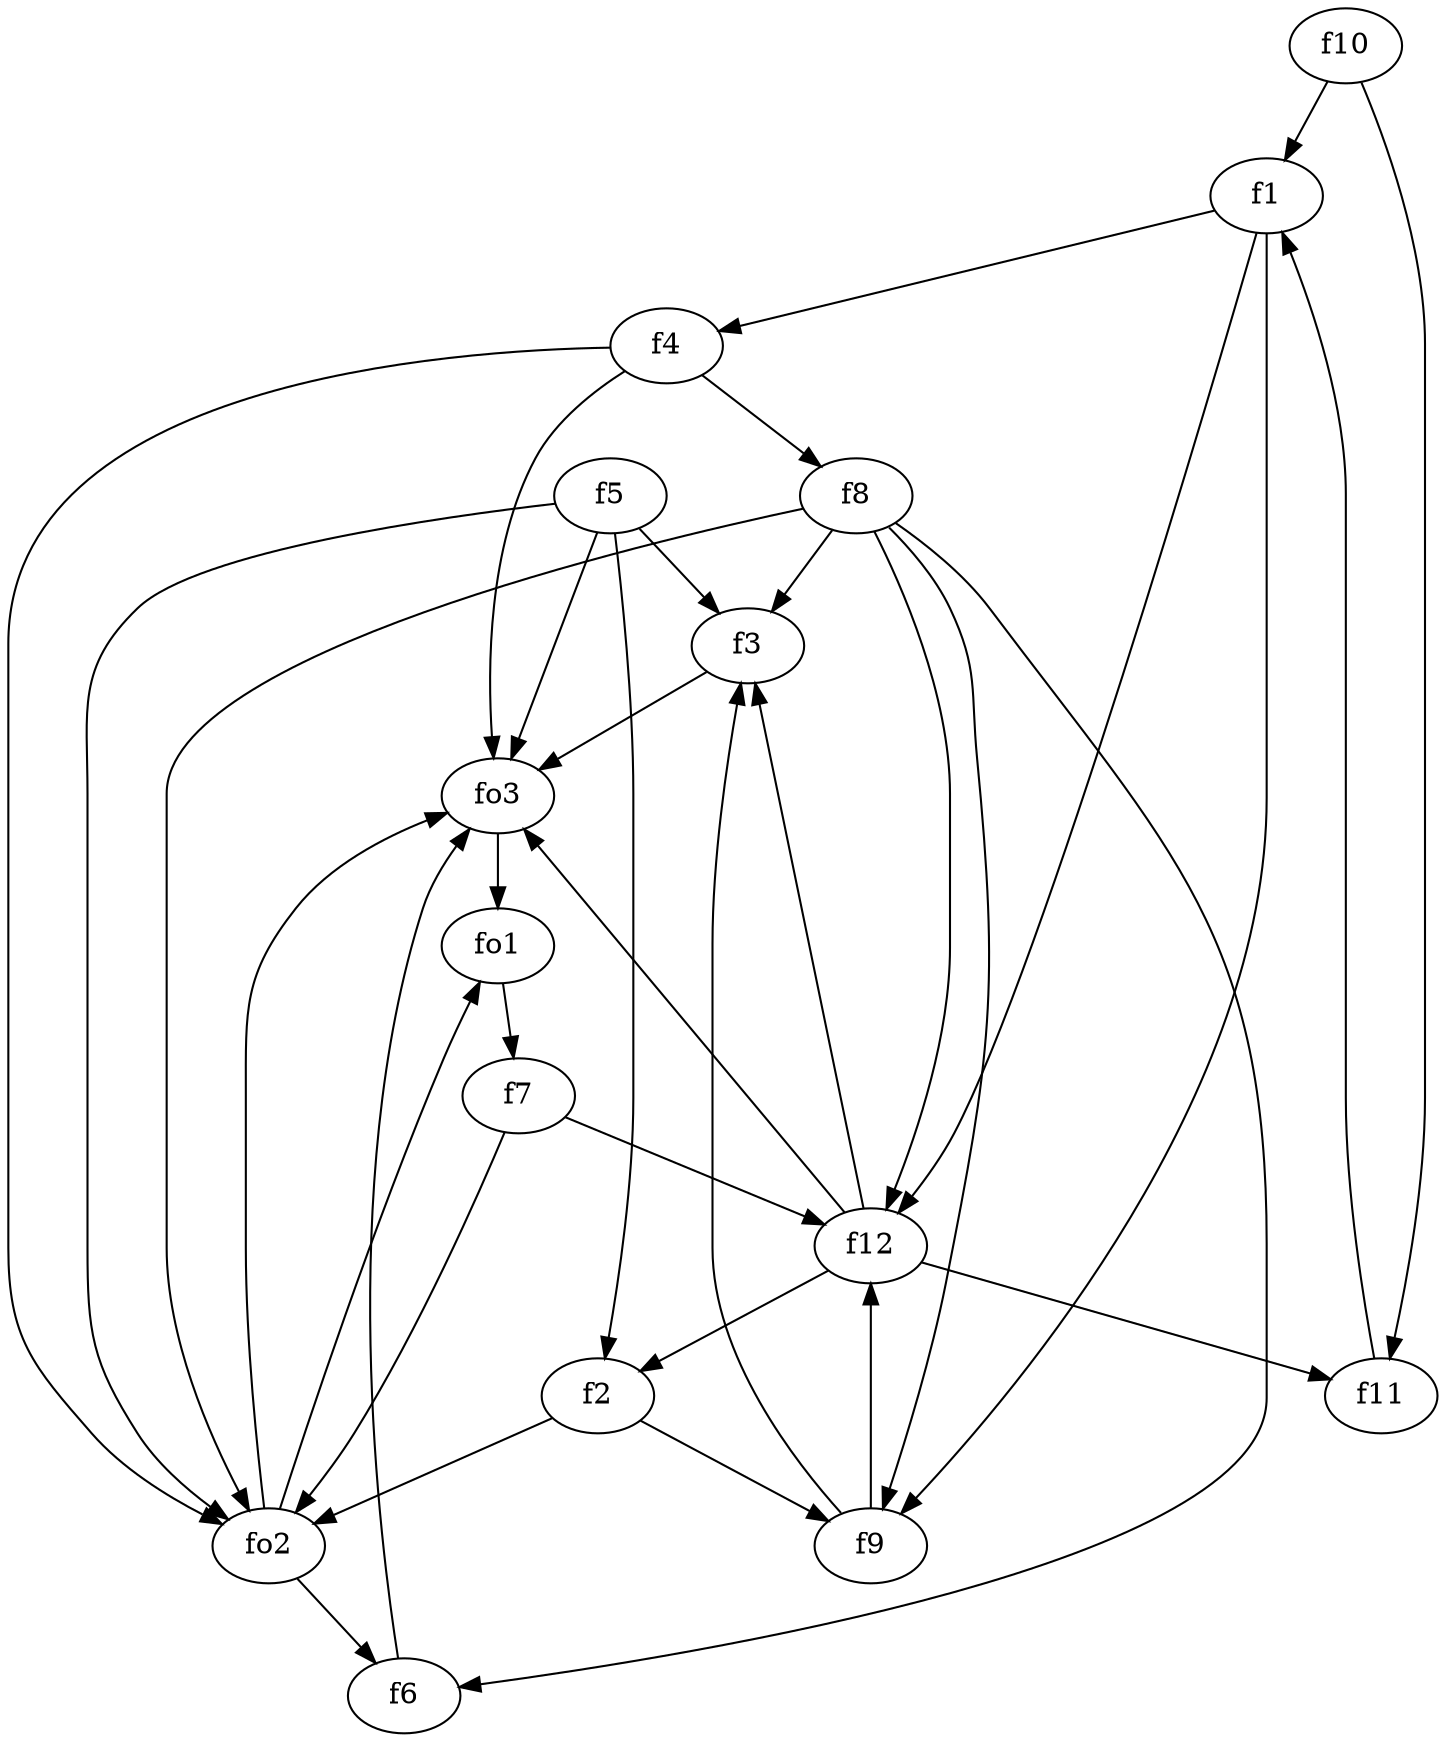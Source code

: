strict digraph  {
f1;
f2;
f3;
f4;
f5;
f6;
f7;
f8;
f9;
f10;
f11;
f12;
fo1;
fo2;
fo3;
f1 -> f4  [weight=2];
f1 -> f9  [weight=2];
f1 -> f12  [weight=2];
f2 -> fo2  [weight=2];
f2 -> f9  [weight=2];
f3 -> fo3  [weight=2];
f4 -> f8  [weight=2];
f4 -> fo3  [weight=2];
f4 -> fo2  [weight=2];
f5 -> f2  [weight=2];
f5 -> fo2  [weight=2];
f5 -> f3  [weight=2];
f5 -> fo3  [weight=2];
f6 -> fo3  [weight=2];
f7 -> fo2  [weight=2];
f7 -> f12  [weight=2];
f8 -> f9  [weight=2];
f8 -> f12  [weight=2];
f8 -> fo2  [weight=2];
f8 -> f3  [weight=2];
f8 -> f6  [weight=2];
f9 -> f12  [weight=2];
f9 -> f3  [weight=2];
f10 -> f11  [weight=2];
f10 -> f1  [weight=2];
f11 -> f1  [weight=2];
f12 -> f3  [weight=2];
f12 -> f2  [weight=2];
f12 -> fo3  [weight=2];
f12 -> f11  [weight=2];
fo1 -> f7  [weight=2];
fo2 -> fo3  [weight=2];
fo2 -> fo1  [weight=2];
fo2 -> f6  [weight=2];
fo3 -> fo1  [weight=2];
}
